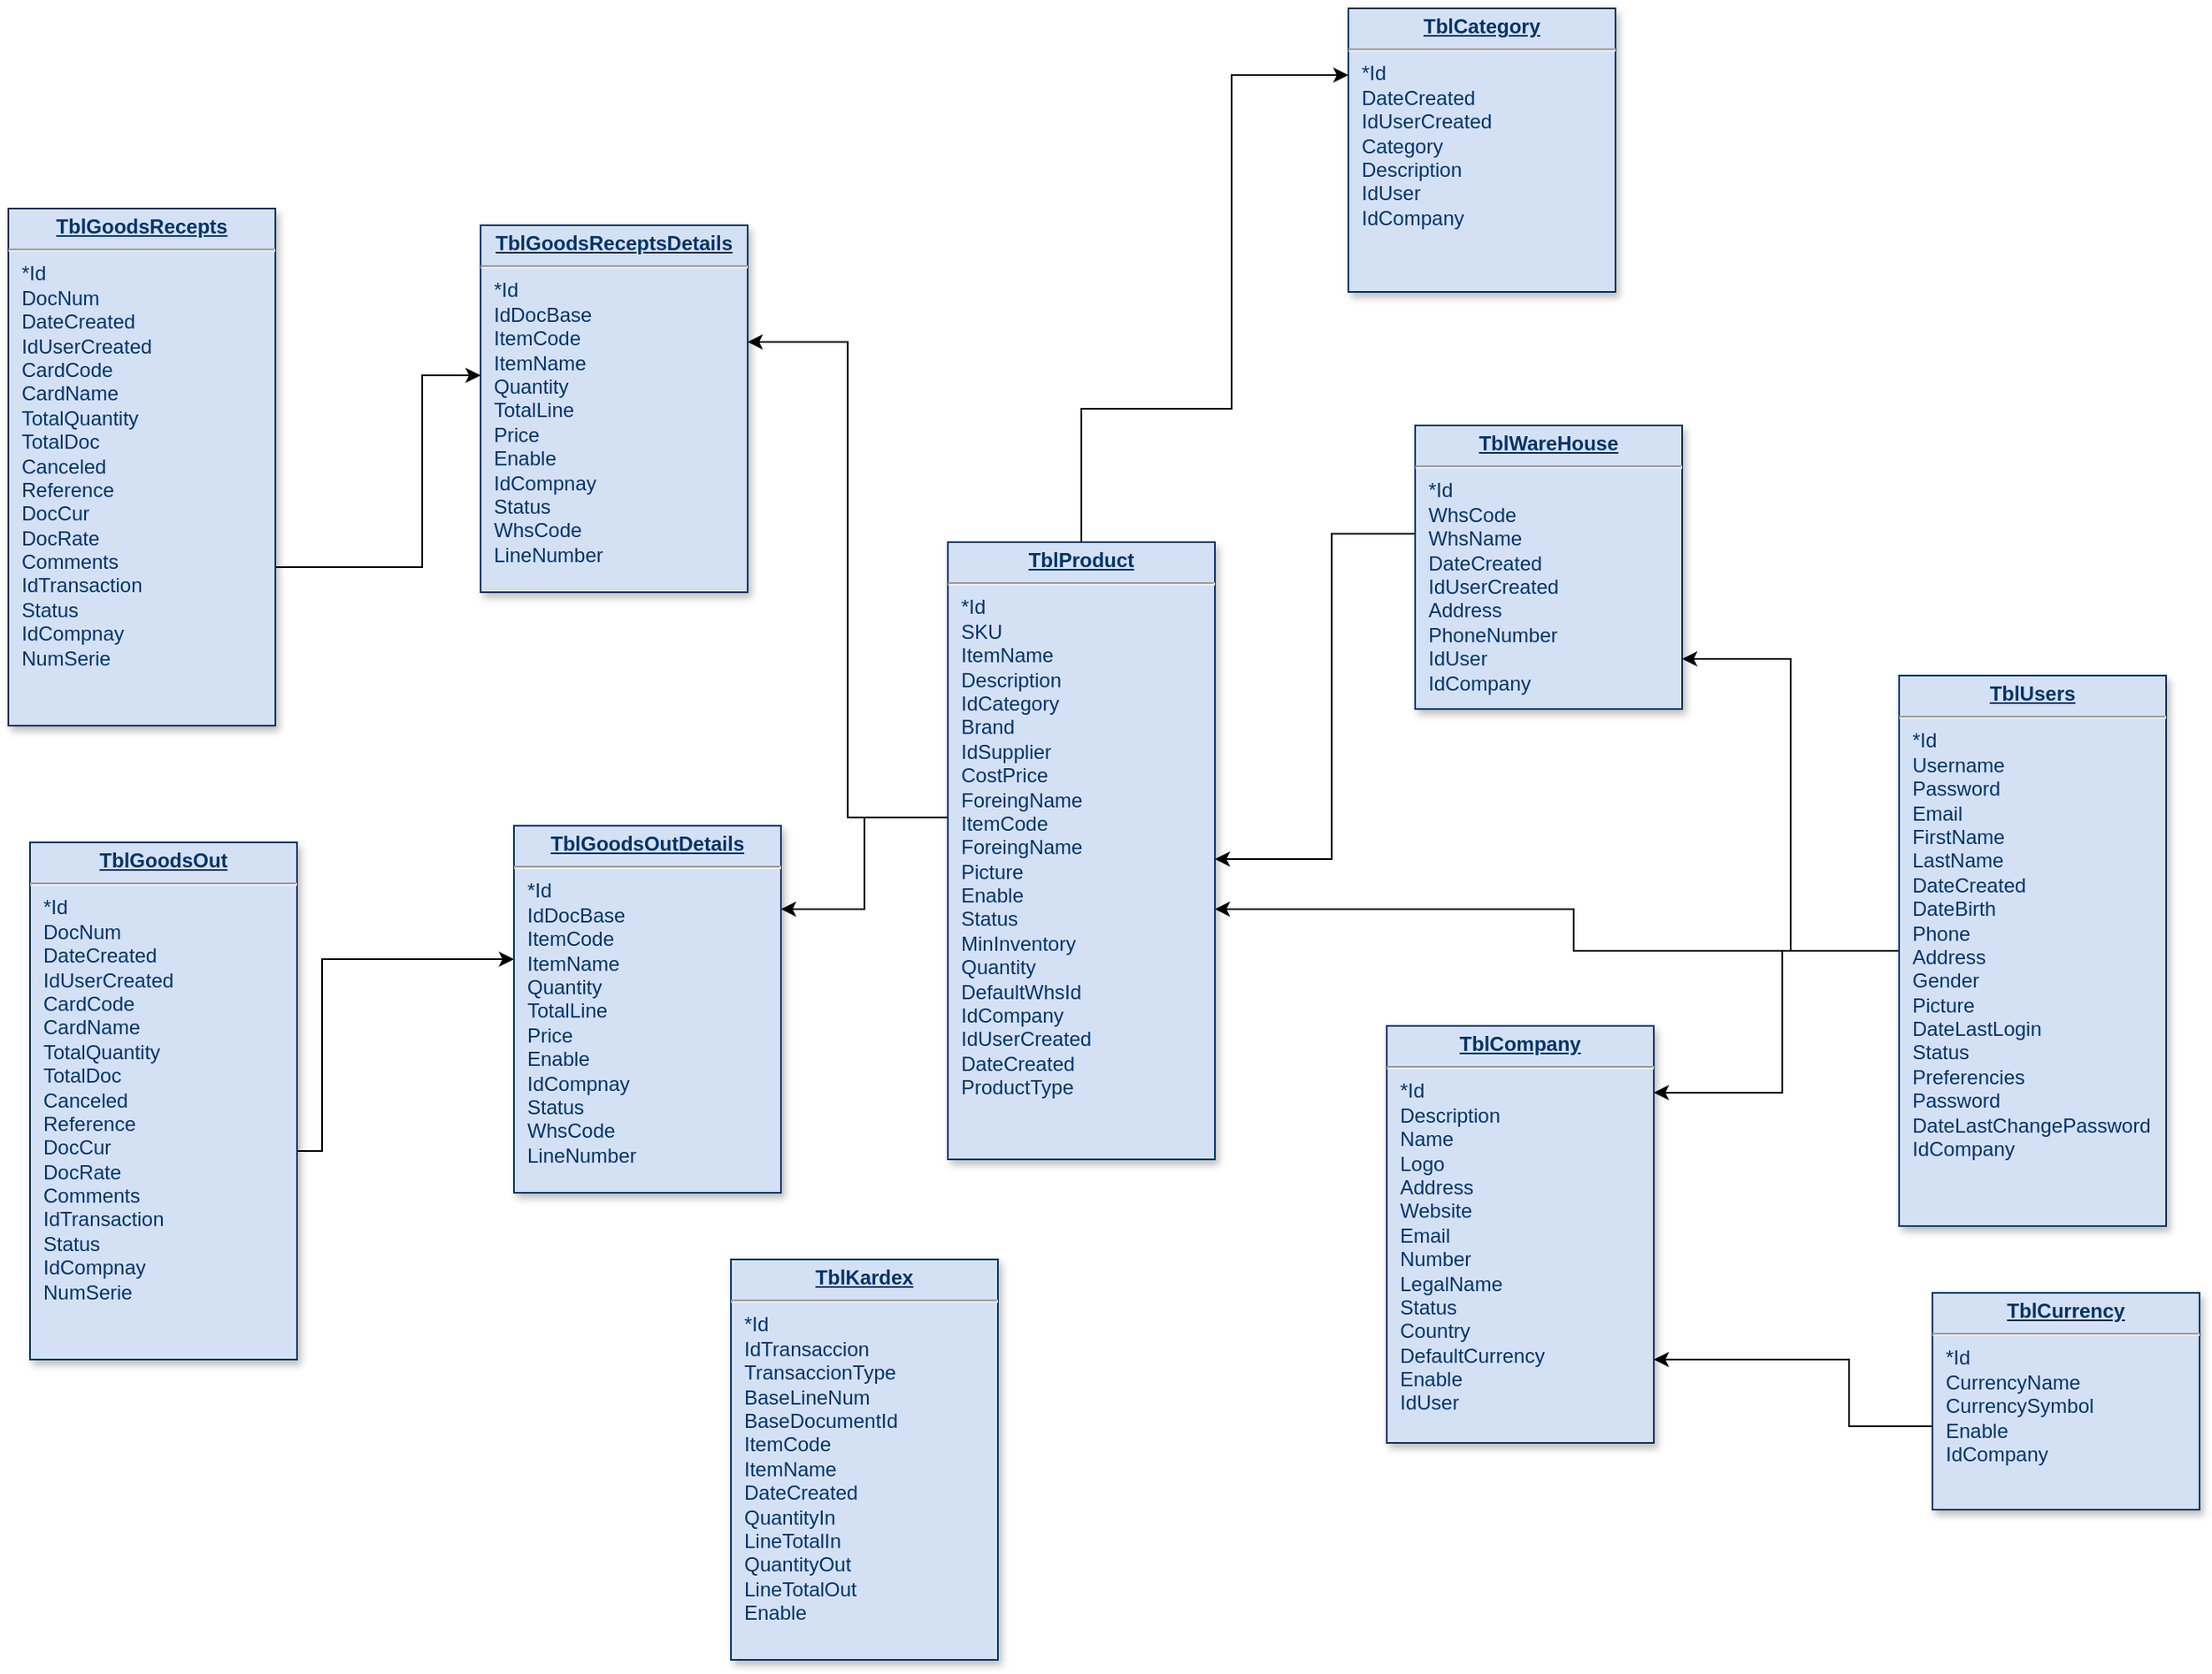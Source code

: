 <mxfile version="21.7.5" type="github">
  <diagram name="Page-1" id="efa7a0a1-bf9b-a30e-e6df-94a7791c09e9">
    <mxGraphModel dx="2021" dy="1821" grid="1" gridSize="10" guides="1" tooltips="1" connect="1" arrows="1" fold="1" page="1" pageScale="1" pageWidth="826" pageHeight="1169" background="none" math="0" shadow="0">
      <root>
        <mxCell id="0" />
        <mxCell id="1" parent="0" />
        <mxCell id="23" value="&lt;p style=&quot;margin: 0px; margin-top: 4px; text-align: center; text-decoration: underline;&quot;&gt;&lt;b&gt;TblCompany&lt;/b&gt;&lt;/p&gt;&lt;hr&gt;&lt;p style=&quot;margin: 0px; margin-left: 8px;&quot;&gt;*Id&lt;/p&gt;&lt;p style=&quot;margin: 0px; margin-left: 8px;&quot;&gt;Description&lt;/p&gt;&lt;p style=&quot;margin: 0px; margin-left: 8px;&quot;&gt;Name&lt;/p&gt;&lt;p style=&quot;margin: 0px; margin-left: 8px;&quot;&gt;Logo&lt;/p&gt;&lt;p style=&quot;margin: 0px; margin-left: 8px;&quot;&gt;Address&lt;/p&gt;&lt;p style=&quot;margin: 0px; margin-left: 8px;&quot;&gt;Website&lt;/p&gt;&lt;p style=&quot;margin: 0px; margin-left: 8px;&quot;&gt;Email&lt;/p&gt;&lt;p style=&quot;margin: 0px; margin-left: 8px;&quot;&gt;Number&lt;/p&gt;&lt;p style=&quot;margin: 0px; margin-left: 8px;&quot;&gt;LegalName&lt;/p&gt;&lt;p style=&quot;margin: 0px; margin-left: 8px;&quot;&gt;Status&lt;/p&gt;&lt;p style=&quot;margin: 0px; margin-left: 8px;&quot;&gt;Country&lt;/p&gt;&lt;p style=&quot;margin: 0px; margin-left: 8px;&quot;&gt;DefaultCurrency&lt;/p&gt;&lt;p style=&quot;margin: 0px; margin-left: 8px;&quot;&gt;Enable&lt;/p&gt;&lt;p style=&quot;margin: 0px; margin-left: 8px;&quot;&gt;IdUser&lt;/p&gt;&lt;p style=&quot;margin: 0px; margin-left: 8px;&quot;&gt;&lt;br&gt;&lt;/p&gt;&lt;p style=&quot;margin: 0px; margin-left: 8px;&quot;&gt;&lt;br&gt;&lt;/p&gt;" style="verticalAlign=top;align=left;overflow=fill;fontSize=12;fontFamily=Helvetica;html=1;strokeColor=#003366;shadow=1;fillColor=#D4E1F5;fontColor=#003366" parent="1" vertex="1">
          <mxGeometry x="253" y="30" width="160" height="250" as="geometry" />
        </mxCell>
        <mxCell id="meK2owdiH_e1hRAQddtT-117" style="edgeStyle=orthogonalEdgeStyle;rounded=0;orthogonalLoop=1;jettySize=auto;html=1;" edge="1" parent="1" source="meK2owdiH_e1hRAQddtT-115" target="23">
          <mxGeometry relative="1" as="geometry">
            <mxPoint x="430" y="320" as="targetPoint" />
            <Array as="points">
              <mxPoint x="530" y="270" />
              <mxPoint x="530" y="230" />
            </Array>
          </mxGeometry>
        </mxCell>
        <mxCell id="meK2owdiH_e1hRAQddtT-115" value="&lt;p style=&quot;margin: 0px; margin-top: 4px; text-align: center; text-decoration: underline;&quot;&gt;&lt;b&gt;TblCurrency&lt;/b&gt;&lt;/p&gt;&lt;hr&gt;&lt;p style=&quot;margin: 0px; margin-left: 8px;&quot;&gt;*Id&lt;/p&gt;&lt;p style=&quot;margin: 0px; margin-left: 8px;&quot;&gt;CurrencyName&lt;/p&gt;&lt;p style=&quot;margin: 0px; margin-left: 8px;&quot;&gt;CurrencySymbol&lt;/p&gt;&lt;p style=&quot;margin: 0px; margin-left: 8px;&quot;&gt;Enable&lt;/p&gt;&lt;p style=&quot;margin: 0px; margin-left: 8px;&quot;&gt;IdCompany&lt;/p&gt;&lt;p style=&quot;margin: 0px; margin-left: 8px;&quot;&gt;&lt;br&gt;&lt;/p&gt;&lt;p style=&quot;margin: 0px; margin-left: 8px;&quot;&gt;&lt;br&gt;&lt;/p&gt;&lt;p style=&quot;margin: 0px; margin-left: 8px;&quot;&gt;&lt;br&gt;&lt;/p&gt;" style="verticalAlign=top;align=left;overflow=fill;fontSize=12;fontFamily=Helvetica;html=1;strokeColor=#003366;shadow=1;fillColor=#D4E1F5;fontColor=#003366" vertex="1" parent="1">
          <mxGeometry x="580" y="190" width="160" height="130" as="geometry" />
        </mxCell>
        <mxCell id="meK2owdiH_e1hRAQddtT-120" style="edgeStyle=orthogonalEdgeStyle;rounded=0;orthogonalLoop=1;jettySize=auto;html=1;" edge="1" parent="1" source="meK2owdiH_e1hRAQddtT-118" target="23">
          <mxGeometry relative="1" as="geometry">
            <Array as="points">
              <mxPoint x="490" y="-15" />
              <mxPoint x="490" y="70" />
            </Array>
          </mxGeometry>
        </mxCell>
        <mxCell id="meK2owdiH_e1hRAQddtT-124" style="edgeStyle=orthogonalEdgeStyle;rounded=0;orthogonalLoop=1;jettySize=auto;html=1;" edge="1" parent="1" source="meK2owdiH_e1hRAQddtT-118" target="meK2owdiH_e1hRAQddtT-122">
          <mxGeometry relative="1" as="geometry">
            <Array as="points">
              <mxPoint x="495" y="-15" />
              <mxPoint x="495" y="-190" />
            </Array>
          </mxGeometry>
        </mxCell>
        <mxCell id="meK2owdiH_e1hRAQddtT-125" style="edgeStyle=orthogonalEdgeStyle;rounded=0;orthogonalLoop=1;jettySize=auto;html=1;" edge="1" parent="1" source="meK2owdiH_e1hRAQddtT-118" target="meK2owdiH_e1hRAQddtT-121">
          <mxGeometry relative="1" as="geometry">
            <Array as="points">
              <mxPoint x="365" y="-15" />
              <mxPoint x="365" y="-40" />
            </Array>
          </mxGeometry>
        </mxCell>
        <mxCell id="meK2owdiH_e1hRAQddtT-118" value="&lt;p style=&quot;margin: 0px; margin-top: 4px; text-align: center; text-decoration: underline;&quot;&gt;&lt;b&gt;TblUsers&lt;/b&gt;&lt;/p&gt;&lt;hr&gt;&lt;p style=&quot;margin: 0px; margin-left: 8px;&quot;&gt;*Id&lt;/p&gt;&lt;p style=&quot;margin: 0px; margin-left: 8px;&quot;&gt;Username&lt;/p&gt;&lt;p style=&quot;margin: 0px; margin-left: 8px;&quot;&gt;Password&lt;/p&gt;&lt;p style=&quot;margin: 0px; margin-left: 8px;&quot;&gt;Email&lt;/p&gt;&lt;p style=&quot;margin: 0px; margin-left: 8px;&quot;&gt;FirstName&lt;/p&gt;&lt;p style=&quot;margin: 0px; margin-left: 8px;&quot;&gt;LastName&lt;/p&gt;&lt;p style=&quot;margin: 0px; margin-left: 8px;&quot;&gt;DateCreated&lt;/p&gt;&lt;p style=&quot;margin: 0px; margin-left: 8px;&quot;&gt;DateBirth&lt;/p&gt;&lt;p style=&quot;margin: 0px; margin-left: 8px;&quot;&gt;Phone&lt;/p&gt;&lt;p style=&quot;margin: 0px; margin-left: 8px;&quot;&gt;Address&lt;/p&gt;&lt;p style=&quot;margin: 0px; margin-left: 8px;&quot;&gt;Gender&lt;/p&gt;&lt;p style=&quot;margin: 0px; margin-left: 8px;&quot;&gt;Picture&lt;/p&gt;&lt;p style=&quot;margin: 0px; margin-left: 8px;&quot;&gt;DateLastLogin&lt;/p&gt;&lt;p style=&quot;margin: 0px; margin-left: 8px;&quot;&gt;Status&lt;/p&gt;&lt;p style=&quot;margin: 0px; margin-left: 8px;&quot;&gt;Preferencies&lt;/p&gt;&lt;p style=&quot;margin: 0px; margin-left: 8px;&quot;&gt;Password&lt;/p&gt;&lt;p style=&quot;margin: 0px; margin-left: 8px;&quot;&gt;DateLastChangePassword&lt;/p&gt;&lt;p style=&quot;margin: 0px; margin-left: 8px;&quot;&gt;IdCompany&lt;/p&gt;&lt;p style=&quot;margin: 0px; margin-left: 8px;&quot;&gt;&lt;br&gt;&lt;/p&gt;&lt;p style=&quot;margin: 0px; margin-left: 8px;&quot;&gt;&lt;br&gt;&lt;/p&gt;" style="verticalAlign=top;align=left;overflow=fill;fontSize=12;fontFamily=Helvetica;html=1;strokeColor=#003366;shadow=1;fillColor=#D4E1F5;fontColor=#003366" vertex="1" parent="1">
          <mxGeometry x="560" y="-180" width="160" height="330" as="geometry" />
        </mxCell>
        <mxCell id="meK2owdiH_e1hRAQddtT-133" style="edgeStyle=orthogonalEdgeStyle;rounded=0;orthogonalLoop=1;jettySize=auto;html=1;" edge="1" parent="1" source="meK2owdiH_e1hRAQddtT-121" target="meK2owdiH_e1hRAQddtT-132">
          <mxGeometry relative="1" as="geometry">
            <Array as="points">
              <mxPoint x="-60" y="-95" />
              <mxPoint x="-60" y="-40" />
            </Array>
          </mxGeometry>
        </mxCell>
        <mxCell id="meK2owdiH_e1hRAQddtT-134" style="edgeStyle=orthogonalEdgeStyle;rounded=0;orthogonalLoop=1;jettySize=auto;html=1;" edge="1" parent="1" source="meK2owdiH_e1hRAQddtT-121" target="meK2owdiH_e1hRAQddtT-127">
          <mxGeometry relative="1" as="geometry">
            <Array as="points">
              <mxPoint x="-70" y="-95" />
              <mxPoint x="-70" y="-380" />
            </Array>
          </mxGeometry>
        </mxCell>
        <mxCell id="meK2owdiH_e1hRAQddtT-137" style="edgeStyle=orthogonalEdgeStyle;rounded=0;orthogonalLoop=1;jettySize=auto;html=1;" edge="1" parent="1" source="meK2owdiH_e1hRAQddtT-121" target="meK2owdiH_e1hRAQddtT-136">
          <mxGeometry relative="1" as="geometry">
            <Array as="points">
              <mxPoint x="70" y="-340" />
              <mxPoint x="160" y="-340" />
              <mxPoint x="160" y="-540" />
            </Array>
          </mxGeometry>
        </mxCell>
        <mxCell id="meK2owdiH_e1hRAQddtT-121" value="&lt;p style=&quot;margin: 0px; margin-top: 4px; text-align: center; text-decoration: underline;&quot;&gt;&lt;b&gt;TblProduct&lt;/b&gt;&lt;/p&gt;&lt;hr&gt;&lt;p style=&quot;margin: 0px; margin-left: 8px;&quot;&gt;*Id&lt;/p&gt;&lt;p style=&quot;margin: 0px; margin-left: 8px;&quot;&gt;SKU&lt;/p&gt;&lt;p style=&quot;margin: 0px; margin-left: 8px;&quot;&gt;ItemName&lt;/p&gt;&lt;p style=&quot;margin: 0px; margin-left: 8px;&quot;&gt;Description&lt;/p&gt;&lt;p style=&quot;margin: 0px; margin-left: 8px;&quot;&gt;IdCategory&lt;/p&gt;&lt;p style=&quot;margin: 0px; margin-left: 8px;&quot;&gt;Brand&lt;/p&gt;&lt;p style=&quot;margin: 0px; margin-left: 8px;&quot;&gt;IdSupplier&lt;/p&gt;&lt;p style=&quot;margin: 0px; margin-left: 8px;&quot;&gt;CostPrice&lt;/p&gt;&lt;p style=&quot;margin: 0px; margin-left: 8px;&quot;&gt;ForeingName&lt;/p&gt;&lt;p style=&quot;margin: 0px; margin-left: 8px;&quot;&gt;ItemCode&lt;/p&gt;&lt;p style=&quot;margin: 0px; margin-left: 8px;&quot;&gt;ForeingName&lt;/p&gt;&lt;p style=&quot;margin: 0px; margin-left: 8px;&quot;&gt;Picture&lt;/p&gt;&lt;p style=&quot;margin: 0px; margin-left: 8px;&quot;&gt;Enable&lt;/p&gt;&lt;p style=&quot;margin: 0px; margin-left: 8px;&quot;&gt;Status&lt;/p&gt;&lt;p style=&quot;margin: 0px; margin-left: 8px;&quot;&gt;MinInventory&lt;/p&gt;&lt;p style=&quot;margin: 0px; margin-left: 8px;&quot;&gt;Quantity&lt;/p&gt;&lt;p style=&quot;margin: 0px; margin-left: 8px;&quot;&gt;DefaultWhsId&lt;/p&gt;&lt;p style=&quot;margin: 0px; margin-left: 8px;&quot;&gt;IdCompany&lt;/p&gt;&lt;p style=&quot;margin: 0px; margin-left: 8px;&quot;&gt;IdUserCreated&lt;/p&gt;&lt;p style=&quot;margin: 0px; margin-left: 8px;&quot;&gt;DateCreated&lt;/p&gt;&lt;p style=&quot;margin: 0px; margin-left: 8px;&quot;&gt;ProductType&lt;/p&gt;&lt;p style=&quot;margin: 0px; margin-left: 8px;&quot;&gt;&lt;br&gt;&lt;/p&gt;&lt;p style=&quot;margin: 0px; margin-left: 8px;&quot;&gt;&lt;br&gt;&lt;/p&gt;" style="verticalAlign=top;align=left;overflow=fill;fontSize=12;fontFamily=Helvetica;html=1;strokeColor=#003366;shadow=1;fillColor=#D4E1F5;fontColor=#003366" vertex="1" parent="1">
          <mxGeometry x="-10" y="-260" width="160" height="370" as="geometry" />
        </mxCell>
        <mxCell id="meK2owdiH_e1hRAQddtT-123" style="edgeStyle=orthogonalEdgeStyle;rounded=0;orthogonalLoop=1;jettySize=auto;html=1;" edge="1" parent="1" source="meK2owdiH_e1hRAQddtT-122" target="meK2owdiH_e1hRAQddtT-121">
          <mxGeometry relative="1" as="geometry">
            <Array as="points">
              <mxPoint x="220" y="-265" />
              <mxPoint x="220" y="-70" />
            </Array>
          </mxGeometry>
        </mxCell>
        <mxCell id="meK2owdiH_e1hRAQddtT-122" value="&lt;p style=&quot;margin: 0px; margin-top: 4px; text-align: center; text-decoration: underline;&quot;&gt;&lt;b&gt;TblWareHouse&lt;/b&gt;&lt;/p&gt;&lt;hr&gt;&lt;p style=&quot;margin: 0px; margin-left: 8px;&quot;&gt;*Id&lt;/p&gt;&lt;p style=&quot;margin: 0px; margin-left: 8px;&quot;&gt;WhsCode&lt;/p&gt;&lt;p style=&quot;margin: 0px; margin-left: 8px;&quot;&gt;WhsName&lt;br&gt;&lt;/p&gt;&lt;p style=&quot;margin: 0px; margin-left: 8px;&quot;&gt;DateCreated&lt;/p&gt;&lt;p style=&quot;margin: 0px; margin-left: 8px;&quot;&gt;IdUserCreated&lt;/p&gt;&lt;p style=&quot;margin: 0px; margin-left: 8px;&quot;&gt;Address&lt;/p&gt;&lt;p style=&quot;margin: 0px; margin-left: 8px;&quot;&gt;PhoneNumber&lt;/p&gt;&lt;p style=&quot;margin: 0px; margin-left: 8px;&quot;&gt;IdUser&lt;/p&gt;&lt;p style=&quot;margin: 0px; margin-left: 8px;&quot;&gt;IdCompany&lt;/p&gt;" style="verticalAlign=top;align=left;overflow=fill;fontSize=12;fontFamily=Helvetica;html=1;strokeColor=#003366;shadow=1;fillColor=#D4E1F5;fontColor=#003366" vertex="1" parent="1">
          <mxGeometry x="270" y="-330" width="160" height="170" as="geometry" />
        </mxCell>
        <mxCell id="meK2owdiH_e1hRAQddtT-128" style="edgeStyle=orthogonalEdgeStyle;rounded=0;orthogonalLoop=1;jettySize=auto;html=1;" edge="1" parent="1" source="meK2owdiH_e1hRAQddtT-126" target="meK2owdiH_e1hRAQddtT-127">
          <mxGeometry relative="1" as="geometry">
            <Array as="points">
              <mxPoint x="-325" y="-245" />
              <mxPoint x="-325" y="-360" />
            </Array>
          </mxGeometry>
        </mxCell>
        <mxCell id="meK2owdiH_e1hRAQddtT-126" value="&lt;p style=&quot;margin: 0px; margin-top: 4px; text-align: center; text-decoration: underline;&quot;&gt;&lt;b&gt;TblGoodsRecepts&lt;/b&gt;&lt;/p&gt;&lt;hr&gt;&lt;p style=&quot;margin: 0px; margin-left: 8px;&quot;&gt;*Id&lt;/p&gt;&lt;p style=&quot;margin: 0px; margin-left: 8px;&quot;&gt;DocNum&lt;/p&gt;&lt;p style=&quot;margin: 0px; margin-left: 8px;&quot;&gt;DateCreated&lt;/p&gt;&lt;p style=&quot;margin: 0px; margin-left: 8px;&quot;&gt;IdUserCreated&lt;/p&gt;&lt;p style=&quot;margin: 0px; margin-left: 8px;&quot;&gt;CardCode&lt;/p&gt;&lt;p style=&quot;margin: 0px; margin-left: 8px;&quot;&gt;CardName&lt;/p&gt;&lt;p style=&quot;margin: 0px; margin-left: 8px;&quot;&gt;TotalQuantity&lt;/p&gt;&lt;p style=&quot;margin: 0px; margin-left: 8px;&quot;&gt;TotalDoc&lt;/p&gt;&lt;p style=&quot;margin: 0px; margin-left: 8px;&quot;&gt;Canceled&lt;/p&gt;&lt;p style=&quot;margin: 0px; margin-left: 8px;&quot;&gt;Reference&lt;/p&gt;&lt;p style=&quot;margin: 0px; margin-left: 8px;&quot;&gt;DocCur&lt;/p&gt;&lt;p style=&quot;margin: 0px; margin-left: 8px;&quot;&gt;DocRate&lt;/p&gt;&lt;p style=&quot;margin: 0px; margin-left: 8px;&quot;&gt;Comments&lt;/p&gt;&lt;p style=&quot;margin: 0px; margin-left: 8px;&quot;&gt;IdTransaction&lt;/p&gt;&lt;p style=&quot;margin: 0px; margin-left: 8px;&quot;&gt;Status&lt;/p&gt;&lt;p style=&quot;margin: 0px; margin-left: 8px;&quot;&gt;IdCompnay&lt;br&gt;&lt;/p&gt;&lt;p style=&quot;margin: 0px; margin-left: 8px;&quot;&gt;NumSerie&lt;/p&gt;&lt;p style=&quot;margin: 0px; margin-left: 8px;&quot;&gt;&lt;br&gt;&lt;/p&gt;" style="verticalAlign=top;align=left;overflow=fill;fontSize=12;fontFamily=Helvetica;html=1;strokeColor=#003366;shadow=1;fillColor=#D4E1F5;fontColor=#003366" vertex="1" parent="1">
          <mxGeometry x="-573" y="-460" width="160" height="310" as="geometry" />
        </mxCell>
        <mxCell id="meK2owdiH_e1hRAQddtT-127" value="&lt;p style=&quot;margin: 0px; margin-top: 4px; text-align: center; text-decoration: underline;&quot;&gt;&lt;b&gt;TblGoodsReceptsDetails&lt;/b&gt;&lt;/p&gt;&lt;hr&gt;&lt;p style=&quot;margin: 0px; margin-left: 8px;&quot;&gt;*Id&lt;/p&gt;&lt;p style=&quot;margin: 0px; margin-left: 8px;&quot;&gt;IdDocBase&lt;/p&gt;&lt;p style=&quot;margin: 0px; margin-left: 8px;&quot;&gt;ItemCode&lt;/p&gt;&lt;p style=&quot;margin: 0px; margin-left: 8px;&quot;&gt;ItemName&lt;/p&gt;&lt;p style=&quot;margin: 0px; margin-left: 8px;&quot;&gt;Quantity&lt;/p&gt;&lt;p style=&quot;margin: 0px; margin-left: 8px;&quot;&gt;TotalLine&lt;/p&gt;&lt;p style=&quot;margin: 0px; margin-left: 8px;&quot;&gt;Price&lt;/p&gt;&lt;p style=&quot;margin: 0px; margin-left: 8px;&quot;&gt;Enable&lt;/p&gt;&lt;p style=&quot;margin: 0px; margin-left: 8px;&quot;&gt;IdCompnay&lt;/p&gt;&lt;p style=&quot;margin: 0px; margin-left: 8px;&quot;&gt;Status&lt;/p&gt;&lt;p style=&quot;margin: 0px; margin-left: 8px;&quot;&gt;WhsCode&lt;/p&gt;&lt;p style=&quot;margin: 0px; margin-left: 8px;&quot;&gt;LineNumber&lt;/p&gt;&lt;p style=&quot;margin: 0px; margin-left: 8px;&quot;&gt;&lt;br&gt;&lt;/p&gt;&lt;p style=&quot;margin: 0px; margin-left: 8px;&quot;&gt;&lt;br&gt;&lt;/p&gt;&lt;p style=&quot;margin: 0px; margin-left: 8px;&quot;&gt;&lt;br&gt;&lt;/p&gt;&lt;p style=&quot;margin: 0px; margin-left: 8px;&quot;&gt;&lt;br&gt;&lt;/p&gt;&lt;p style=&quot;margin: 0px; margin-left: 8px;&quot;&gt;&lt;br&gt;&lt;/p&gt;" style="verticalAlign=top;align=left;overflow=fill;fontSize=12;fontFamily=Helvetica;html=1;strokeColor=#003366;shadow=1;fillColor=#D4E1F5;fontColor=#003366" vertex="1" parent="1">
          <mxGeometry x="-290" y="-450" width="160" height="220" as="geometry" />
        </mxCell>
        <mxCell id="meK2owdiH_e1hRAQddtT-130" style="edgeStyle=orthogonalEdgeStyle;rounded=0;orthogonalLoop=1;jettySize=auto;html=1;" edge="1" parent="1" source="meK2owdiH_e1hRAQddtT-131" target="meK2owdiH_e1hRAQddtT-132">
          <mxGeometry relative="1" as="geometry">
            <Array as="points">
              <mxPoint x="-385" y="105" />
              <mxPoint x="-385" y="-10" />
            </Array>
          </mxGeometry>
        </mxCell>
        <mxCell id="meK2owdiH_e1hRAQddtT-131" value="&lt;p style=&quot;margin: 0px; margin-top: 4px; text-align: center; text-decoration: underline;&quot;&gt;&lt;b&gt;TblGoodsOut&lt;/b&gt;&lt;/p&gt;&lt;hr&gt;&lt;p style=&quot;margin: 0px; margin-left: 8px;&quot;&gt;*Id&lt;/p&gt;&lt;p style=&quot;margin: 0px; margin-left: 8px;&quot;&gt;DocNum&lt;/p&gt;&lt;p style=&quot;margin: 0px; margin-left: 8px;&quot;&gt;DateCreated&lt;/p&gt;&lt;p style=&quot;margin: 0px; margin-left: 8px;&quot;&gt;IdUserCreated&lt;/p&gt;&lt;p style=&quot;margin: 0px; margin-left: 8px;&quot;&gt;CardCode&lt;/p&gt;&lt;p style=&quot;margin: 0px; margin-left: 8px;&quot;&gt;CardName&lt;/p&gt;&lt;p style=&quot;margin: 0px; margin-left: 8px;&quot;&gt;TotalQuantity&lt;/p&gt;&lt;p style=&quot;margin: 0px; margin-left: 8px;&quot;&gt;TotalDoc&lt;/p&gt;&lt;p style=&quot;margin: 0px; margin-left: 8px;&quot;&gt;Canceled&lt;/p&gt;&lt;p style=&quot;margin: 0px; margin-left: 8px;&quot;&gt;Reference&lt;/p&gt;&lt;p style=&quot;margin: 0px; margin-left: 8px;&quot;&gt;DocCur&lt;/p&gt;&lt;p style=&quot;margin: 0px; margin-left: 8px;&quot;&gt;DocRate&lt;/p&gt;&lt;p style=&quot;margin: 0px; margin-left: 8px;&quot;&gt;Comments&lt;/p&gt;&lt;p style=&quot;margin: 0px; margin-left: 8px;&quot;&gt;IdTransaction&lt;/p&gt;&lt;p style=&quot;margin: 0px; margin-left: 8px;&quot;&gt;Status&lt;/p&gt;&lt;p style=&quot;margin: 0px; margin-left: 8px;&quot;&gt;IdCompnay&lt;br&gt;&lt;/p&gt;&lt;p style=&quot;margin: 0px; margin-left: 8px;&quot;&gt;NumSerie&lt;/p&gt;&lt;p style=&quot;margin: 0px; margin-left: 8px;&quot;&gt;&lt;br&gt;&lt;/p&gt;" style="verticalAlign=top;align=left;overflow=fill;fontSize=12;fontFamily=Helvetica;html=1;strokeColor=#003366;shadow=1;fillColor=#D4E1F5;fontColor=#003366" vertex="1" parent="1">
          <mxGeometry x="-560" y="-80" width="160" height="310" as="geometry" />
        </mxCell>
        <mxCell id="meK2owdiH_e1hRAQddtT-132" value="&lt;p style=&quot;margin: 0px; margin-top: 4px; text-align: center; text-decoration: underline;&quot;&gt;&lt;b&gt;TblGoodsOutDetails&lt;/b&gt;&lt;/p&gt;&lt;hr&gt;&lt;p style=&quot;margin: 0px; margin-left: 8px;&quot;&gt;*Id&lt;/p&gt;&lt;p style=&quot;margin: 0px; margin-left: 8px;&quot;&gt;IdDocBase&lt;/p&gt;&lt;p style=&quot;margin: 0px; margin-left: 8px;&quot;&gt;ItemCode&lt;/p&gt;&lt;p style=&quot;margin: 0px; margin-left: 8px;&quot;&gt;ItemName&lt;/p&gt;&lt;p style=&quot;margin: 0px; margin-left: 8px;&quot;&gt;Quantity&lt;/p&gt;&lt;p style=&quot;margin: 0px; margin-left: 8px;&quot;&gt;TotalLine&lt;/p&gt;&lt;p style=&quot;margin: 0px; margin-left: 8px;&quot;&gt;Price&lt;/p&gt;&lt;p style=&quot;margin: 0px; margin-left: 8px;&quot;&gt;Enable&lt;/p&gt;&lt;p style=&quot;margin: 0px; margin-left: 8px;&quot;&gt;IdCompnay&lt;/p&gt;&lt;p style=&quot;margin: 0px; margin-left: 8px;&quot;&gt;Status&lt;/p&gt;&lt;p style=&quot;margin: 0px; margin-left: 8px;&quot;&gt;WhsCode&lt;/p&gt;&lt;p style=&quot;margin: 0px; margin-left: 8px;&quot;&gt;LineNumber&lt;/p&gt;&lt;p style=&quot;margin: 0px; margin-left: 8px;&quot;&gt;&lt;br&gt;&lt;/p&gt;&lt;p style=&quot;margin: 0px; margin-left: 8px;&quot;&gt;&lt;br&gt;&lt;/p&gt;&lt;p style=&quot;margin: 0px; margin-left: 8px;&quot;&gt;&lt;br&gt;&lt;/p&gt;&lt;p style=&quot;margin: 0px; margin-left: 8px;&quot;&gt;&lt;br&gt;&lt;/p&gt;&lt;p style=&quot;margin: 0px; margin-left: 8px;&quot;&gt;&lt;br&gt;&lt;/p&gt;" style="verticalAlign=top;align=left;overflow=fill;fontSize=12;fontFamily=Helvetica;html=1;strokeColor=#003366;shadow=1;fillColor=#D4E1F5;fontColor=#003366" vertex="1" parent="1">
          <mxGeometry x="-270" y="-90" width="160" height="220" as="geometry" />
        </mxCell>
        <mxCell id="meK2owdiH_e1hRAQddtT-135" value="&lt;p style=&quot;margin: 0px; margin-top: 4px; text-align: center; text-decoration: underline;&quot;&gt;&lt;b&gt;TblKardex&lt;/b&gt;&lt;/p&gt;&lt;hr&gt;&lt;p style=&quot;margin: 0px; margin-left: 8px;&quot;&gt;*Id&lt;/p&gt;&lt;p style=&quot;margin: 0px; margin-left: 8px;&quot;&gt;IdTransaccion&lt;/p&gt;&lt;p style=&quot;margin: 0px; margin-left: 8px;&quot;&gt;TransaccionType&lt;/p&gt;&lt;p style=&quot;margin: 0px; margin-left: 8px;&quot;&gt;BaseLineNum&lt;/p&gt;&lt;p style=&quot;margin: 0px; margin-left: 8px;&quot;&gt;BaseDocumentId&lt;/p&gt;&lt;p style=&quot;margin: 0px; margin-left: 8px;&quot;&gt;ItemCode&lt;/p&gt;&lt;p style=&quot;margin: 0px; margin-left: 8px;&quot;&gt;ItemName&lt;/p&gt;&lt;p style=&quot;margin: 0px; margin-left: 8px;&quot;&gt;DateCreated&lt;/p&gt;&lt;p style=&quot;margin: 0px; margin-left: 8px;&quot;&gt;QuantityIn&lt;/p&gt;&lt;p style=&quot;margin: 0px; margin-left: 8px;&quot;&gt;LineTotalIn&lt;/p&gt;&lt;p style=&quot;margin: 0px; margin-left: 8px;&quot;&gt;QuantityOut&lt;/p&gt;&lt;p style=&quot;margin: 0px; margin-left: 8px;&quot;&gt;LineTotalOut&lt;/p&gt;&lt;p style=&quot;margin: 0px; margin-left: 8px;&quot;&gt;Enable&lt;/p&gt;&lt;p style=&quot;margin: 0px; margin-left: 8px;&quot;&gt;&lt;br&gt;&lt;/p&gt;&lt;p style=&quot;margin: 0px; margin-left: 8px;&quot;&gt;&lt;br&gt;&lt;/p&gt;&lt;p style=&quot;margin: 0px; margin-left: 8px;&quot;&gt;&lt;br&gt;&lt;/p&gt;" style="verticalAlign=top;align=left;overflow=fill;fontSize=12;fontFamily=Helvetica;html=1;strokeColor=#003366;shadow=1;fillColor=#D4E1F5;fontColor=#003366" vertex="1" parent="1">
          <mxGeometry x="-140" y="170" width="160" height="240" as="geometry" />
        </mxCell>
        <mxCell id="meK2owdiH_e1hRAQddtT-136" value="&lt;p style=&quot;margin: 0px; margin-top: 4px; text-align: center; text-decoration: underline;&quot;&gt;&lt;b&gt;TblCategory&lt;/b&gt;&lt;/p&gt;&lt;hr&gt;&lt;p style=&quot;margin: 0px; margin-left: 8px;&quot;&gt;*Id&lt;/p&gt;&lt;p style=&quot;margin: 0px; margin-left: 8px;&quot;&gt;DateCreated&lt;/p&gt;&lt;p style=&quot;margin: 0px; margin-left: 8px;&quot;&gt;IdUserCreated&lt;/p&gt;&lt;p style=&quot;margin: 0px; margin-left: 8px;&quot;&gt;Category&lt;/p&gt;&lt;p style=&quot;margin: 0px; margin-left: 8px;&quot;&gt;Description&lt;/p&gt;&lt;p style=&quot;margin: 0px; margin-left: 8px;&quot;&gt;IdUser&lt;/p&gt;&lt;p style=&quot;margin: 0px; margin-left: 8px;&quot;&gt;IdCompany&lt;/p&gt;" style="verticalAlign=top;align=left;overflow=fill;fontSize=12;fontFamily=Helvetica;html=1;strokeColor=#003366;shadow=1;fillColor=#D4E1F5;fontColor=#003366" vertex="1" parent="1">
          <mxGeometry x="230" y="-580" width="160" height="170" as="geometry" />
        </mxCell>
      </root>
    </mxGraphModel>
  </diagram>
</mxfile>
